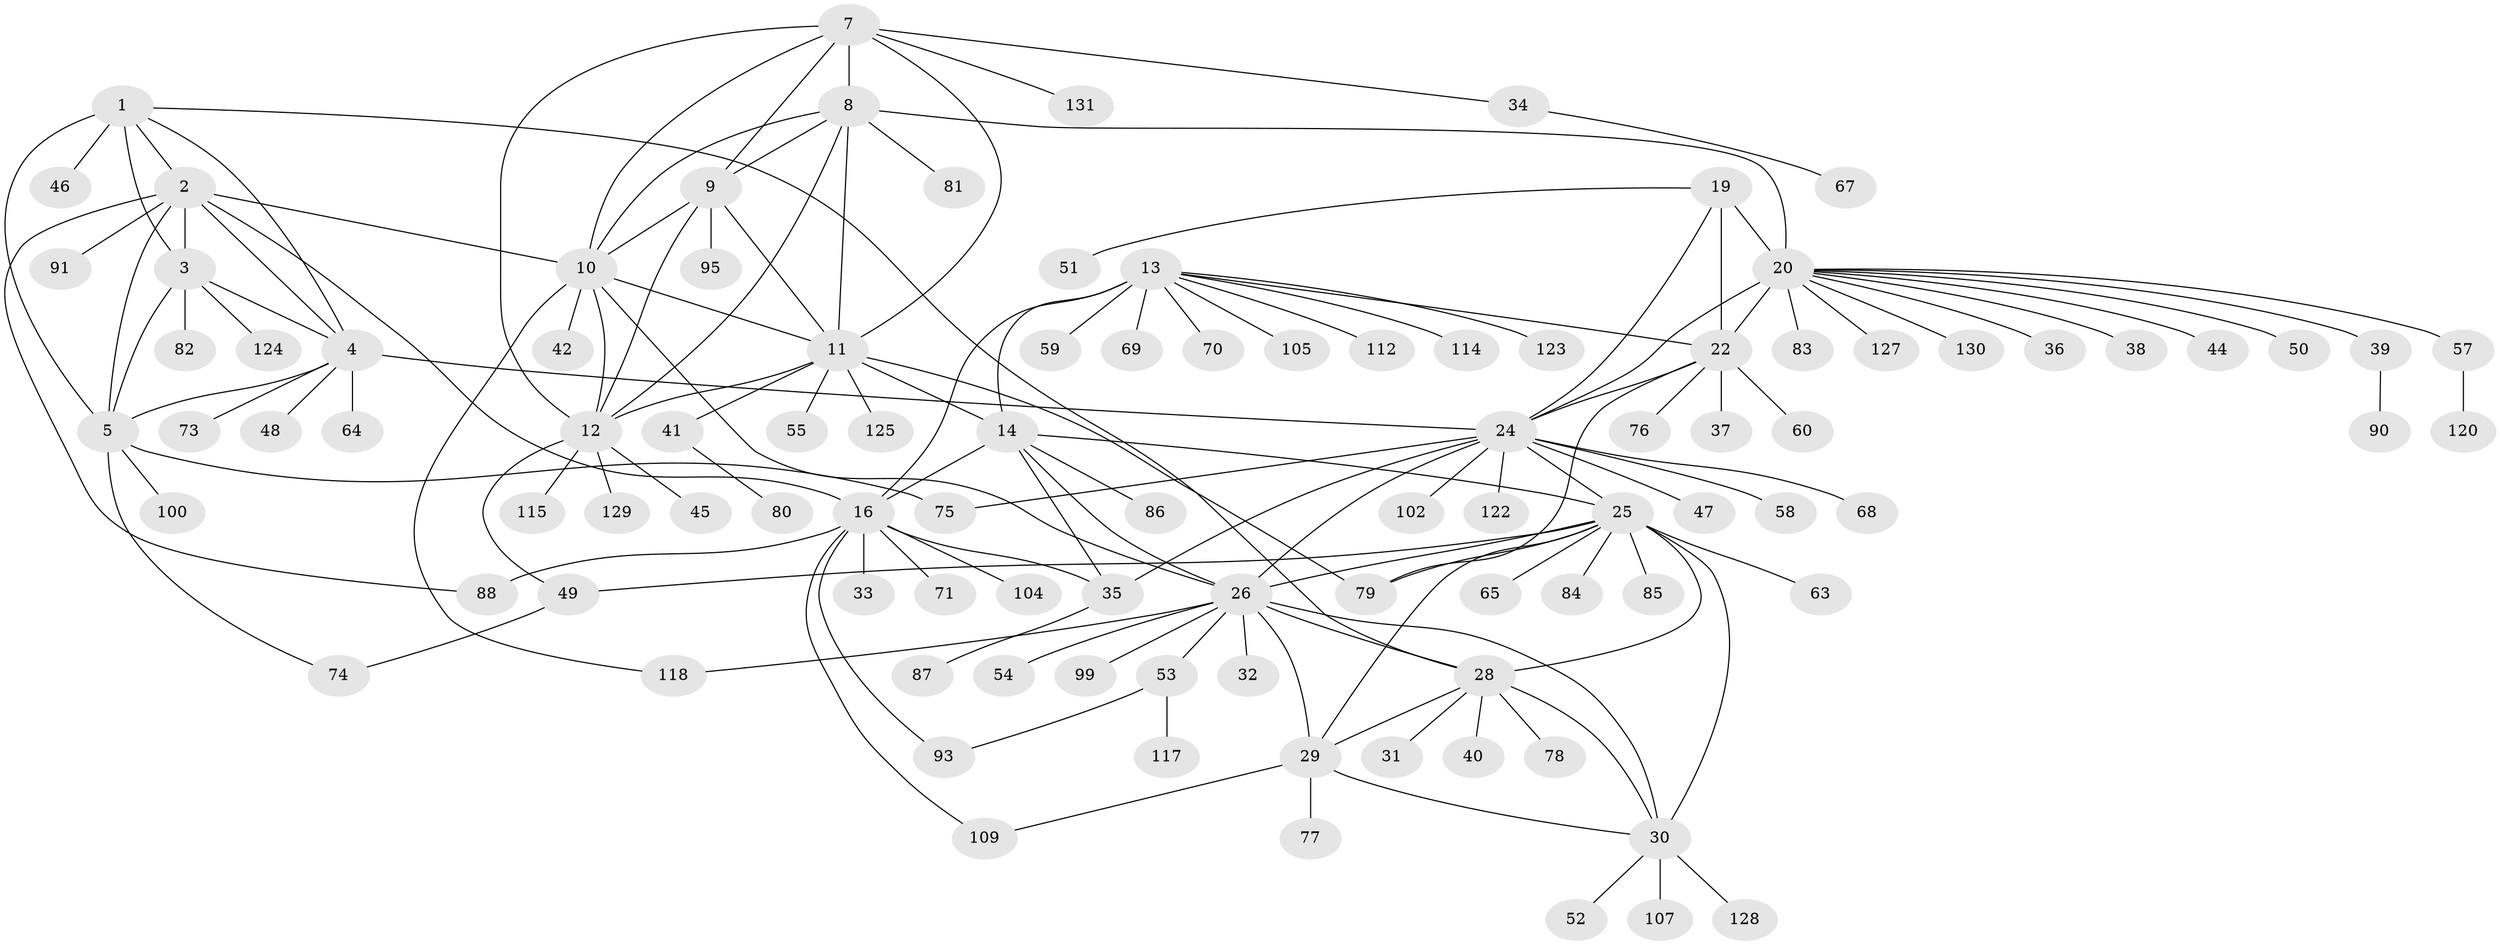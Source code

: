 // original degree distribution, {8: 0.05303030303030303, 10: 0.045454545454545456, 7: 0.03787878787878788, 6: 0.015151515151515152, 11: 0.022727272727272728, 5: 0.015151515151515152, 16: 0.007575757575757576, 15: 0.007575757575757576, 13: 0.007575757575757576, 9: 0.015151515151515152, 1: 0.5909090909090909, 3: 0.030303030303030304, 4: 0.015151515151515152, 2: 0.13636363636363635}
// Generated by graph-tools (version 1.1) at 2025/11/02/27/25 16:11:34]
// undirected, 101 vertices, 145 edges
graph export_dot {
graph [start="1"]
  node [color=gray90,style=filled];
  1 [super="+113"];
  2 [super="+66"];
  3 [super="+111"];
  4 [super="+56"];
  5 [super="+6"];
  7 [super="+121"];
  8 [super="+89"];
  9 [super="+106"];
  10 [super="+110"];
  11 [super="+62"];
  12 [super="+92"];
  13 [super="+17"];
  14 [super="+15"];
  16 [super="+18"];
  19 [super="+23"];
  20 [super="+21"];
  22 [super="+132"];
  24 [super="+96"];
  25 [super="+119"];
  26 [super="+27"];
  28;
  29 [super="+72"];
  30 [super="+97"];
  31;
  32;
  33;
  34 [super="+108"];
  35 [super="+126"];
  36;
  37;
  38;
  39;
  40 [super="+43"];
  41 [super="+94"];
  42;
  44;
  45;
  46;
  47;
  48;
  49;
  50;
  51;
  52;
  53 [super="+98"];
  54;
  55;
  57;
  58;
  59 [super="+61"];
  60 [super="+101"];
  63;
  64;
  65 [super="+116"];
  67;
  68;
  69;
  70;
  71;
  73;
  74;
  75;
  76;
  77;
  78;
  79 [super="+103"];
  80;
  81;
  82;
  83;
  84;
  85;
  86;
  87;
  88;
  90;
  91;
  93;
  95;
  99;
  100;
  102;
  104;
  105;
  107;
  109;
  112;
  114;
  115;
  117;
  118;
  120;
  122;
  123;
  124;
  125;
  127;
  128;
  129;
  130;
  131;
  1 -- 2;
  1 -- 3;
  1 -- 4;
  1 -- 5 [weight=2];
  1 -- 28;
  1 -- 46;
  2 -- 3;
  2 -- 4;
  2 -- 5 [weight=2];
  2 -- 10;
  2 -- 88;
  2 -- 91;
  2 -- 16;
  3 -- 4;
  3 -- 5 [weight=2];
  3 -- 82;
  3 -- 124;
  4 -- 5 [weight=2];
  4 -- 24;
  4 -- 48;
  4 -- 64;
  4 -- 73;
  5 -- 75;
  5 -- 100;
  5 -- 74;
  7 -- 8;
  7 -- 9;
  7 -- 10;
  7 -- 11;
  7 -- 12;
  7 -- 34;
  7 -- 131;
  8 -- 9;
  8 -- 10;
  8 -- 11;
  8 -- 12;
  8 -- 20 [weight=2];
  8 -- 81;
  9 -- 10;
  9 -- 11;
  9 -- 12;
  9 -- 95;
  10 -- 11;
  10 -- 12;
  10 -- 42;
  10 -- 118;
  10 -- 26;
  11 -- 12;
  11 -- 41;
  11 -- 55;
  11 -- 79;
  11 -- 125;
  11 -- 14;
  12 -- 45;
  12 -- 49;
  12 -- 115;
  12 -- 129;
  13 -- 14 [weight=4];
  13 -- 16 [weight=4];
  13 -- 59;
  13 -- 105;
  13 -- 112;
  13 -- 69;
  13 -- 70;
  13 -- 114;
  13 -- 22;
  13 -- 123;
  14 -- 16 [weight=4];
  14 -- 86;
  14 -- 25;
  14 -- 35;
  14 -- 26;
  16 -- 33;
  16 -- 88;
  16 -- 35;
  16 -- 71;
  16 -- 104;
  16 -- 109;
  16 -- 93;
  19 -- 20 [weight=4];
  19 -- 22 [weight=2];
  19 -- 24 [weight=2];
  19 -- 51;
  20 -- 22 [weight=2];
  20 -- 24 [weight=2];
  20 -- 36;
  20 -- 38;
  20 -- 39;
  20 -- 44;
  20 -- 50;
  20 -- 57;
  20 -- 83;
  20 -- 127;
  20 -- 130;
  22 -- 24;
  22 -- 37;
  22 -- 60;
  22 -- 76;
  22 -- 79;
  24 -- 25;
  24 -- 35;
  24 -- 47;
  24 -- 58;
  24 -- 68;
  24 -- 75;
  24 -- 102;
  24 -- 122;
  24 -- 26;
  25 -- 26 [weight=2];
  25 -- 28;
  25 -- 29;
  25 -- 30;
  25 -- 49;
  25 -- 63;
  25 -- 65;
  25 -- 84;
  25 -- 85;
  25 -- 79;
  26 -- 28 [weight=2];
  26 -- 29 [weight=2];
  26 -- 30 [weight=2];
  26 -- 53;
  26 -- 99;
  26 -- 32;
  26 -- 54;
  26 -- 118;
  28 -- 29;
  28 -- 30;
  28 -- 31;
  28 -- 40;
  28 -- 78;
  29 -- 30;
  29 -- 77;
  29 -- 109;
  30 -- 52;
  30 -- 107;
  30 -- 128;
  34 -- 67;
  35 -- 87;
  39 -- 90;
  41 -- 80;
  49 -- 74;
  53 -- 93;
  53 -- 117;
  57 -- 120;
}
